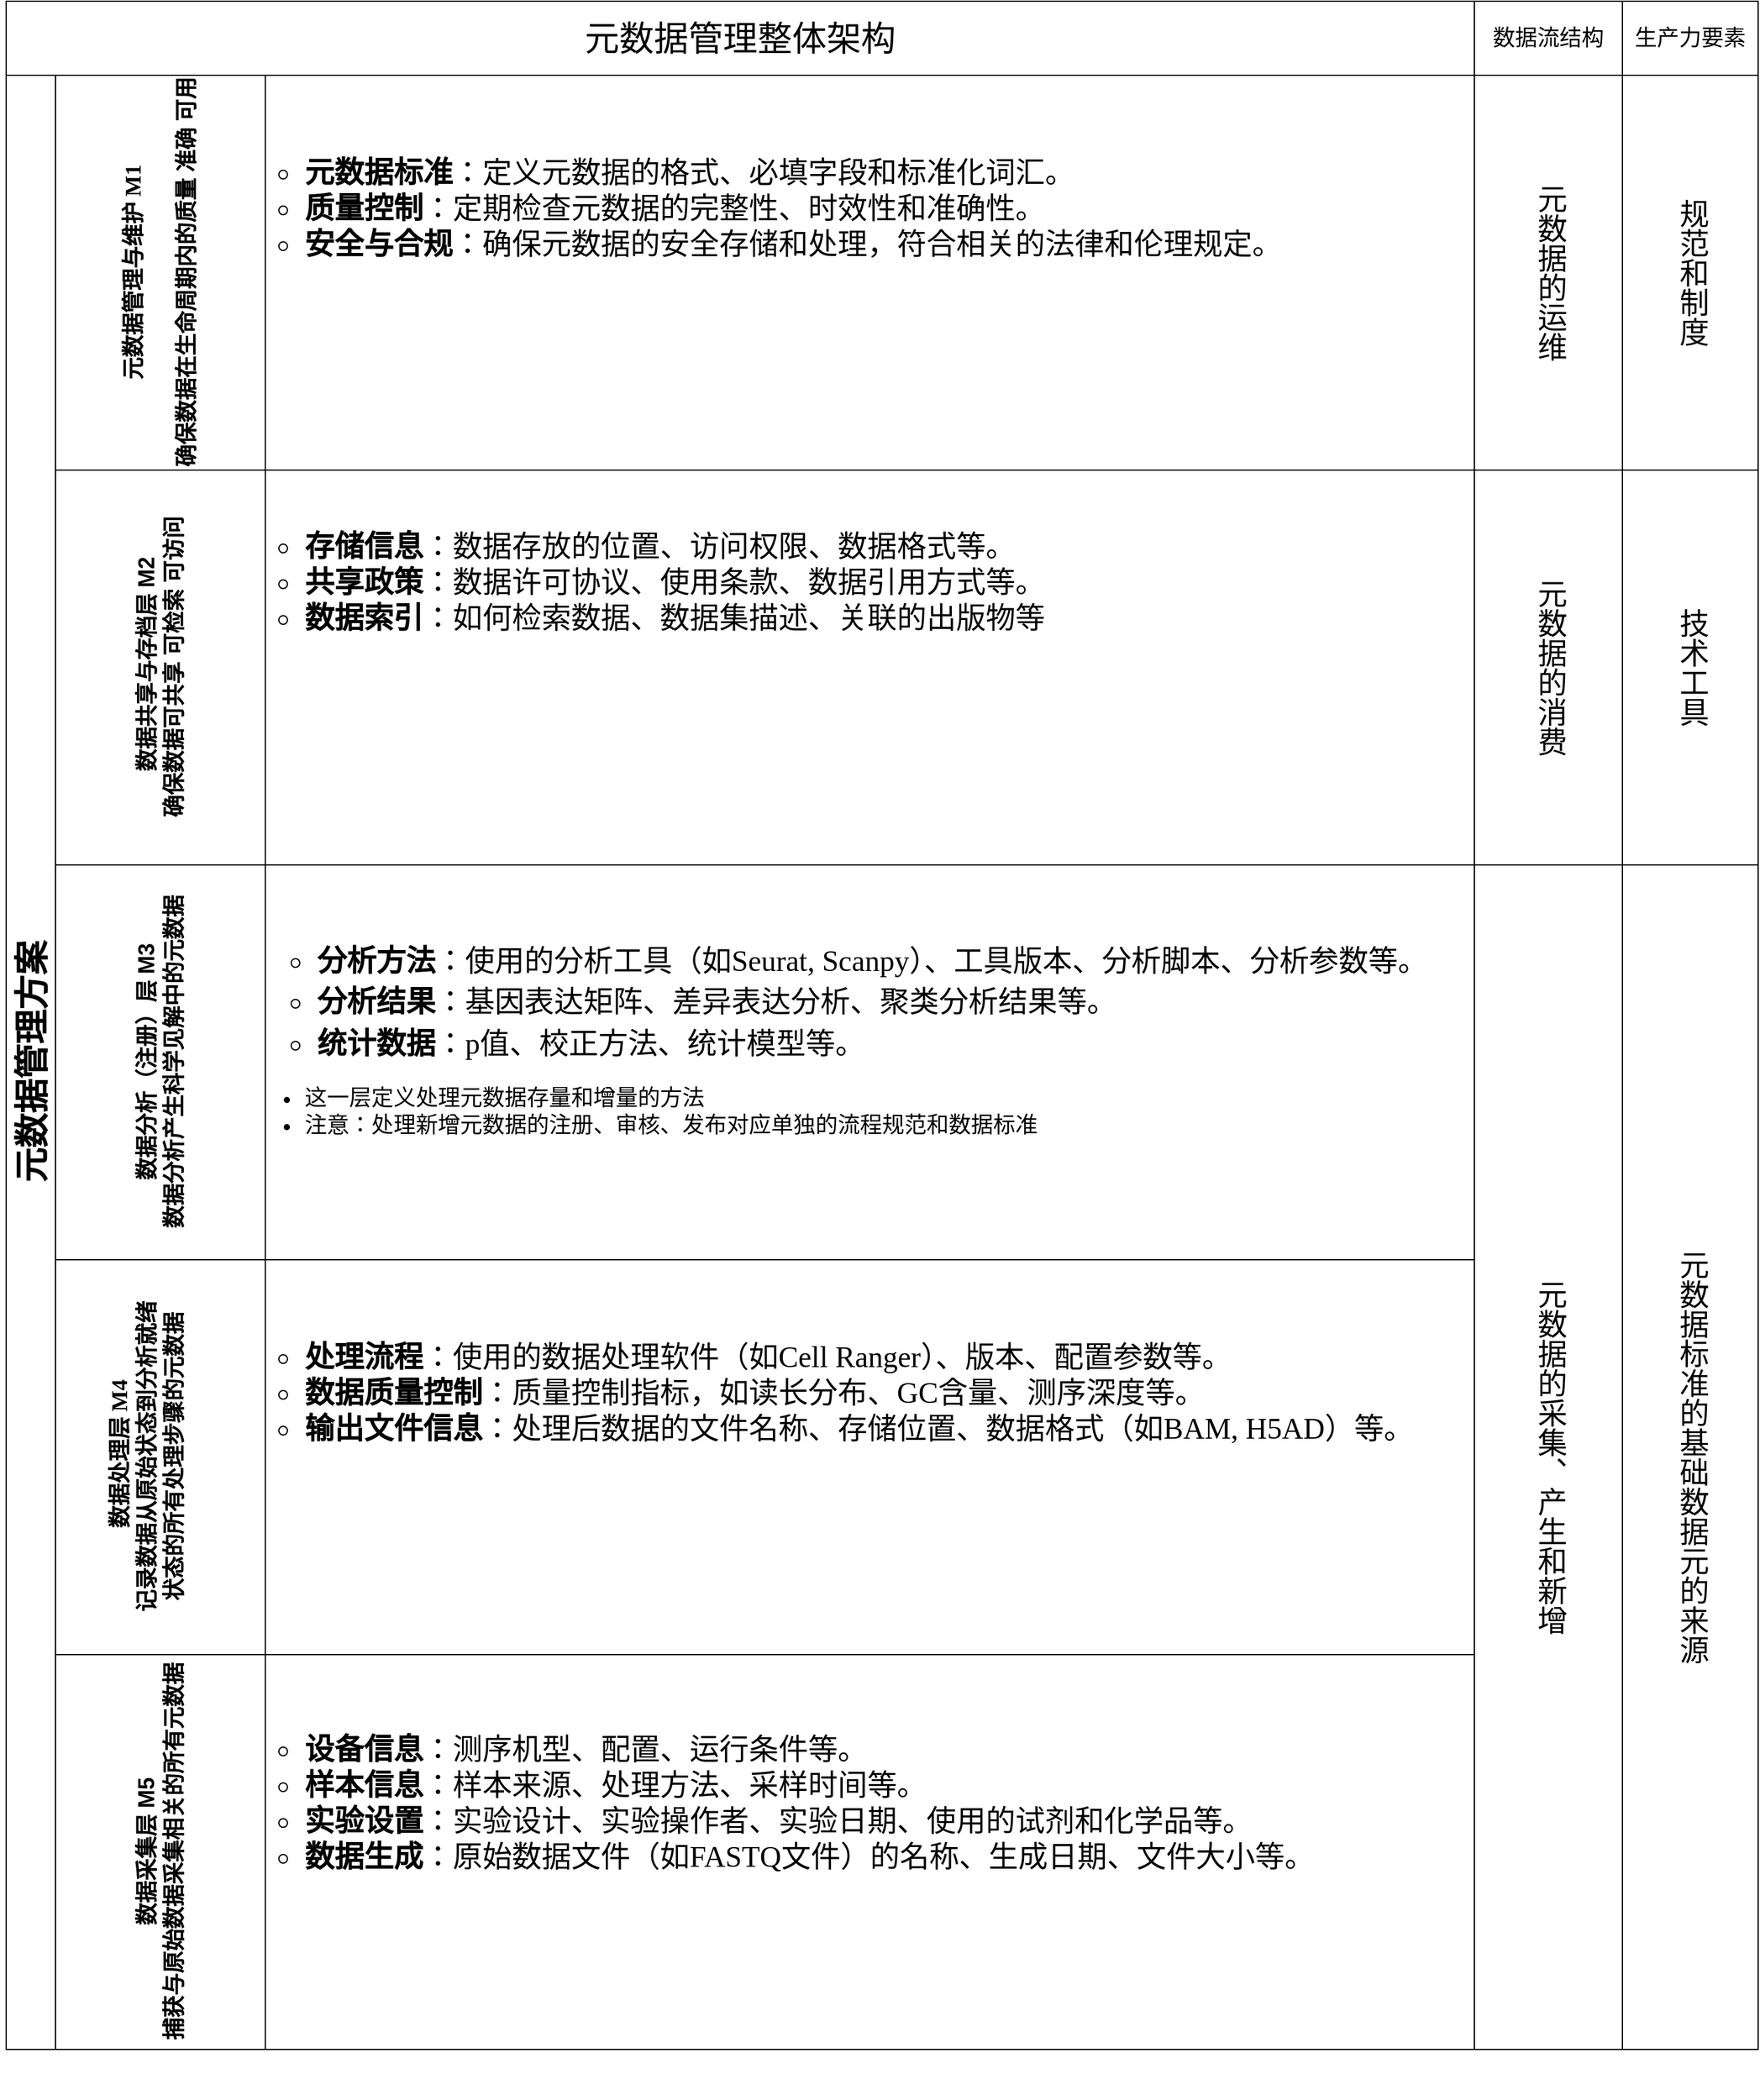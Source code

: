 <mxfile version="24.7.7">
  <diagram id="R2lEEEUBdFMjLlhIrx00" name="Page-1">
    <mxGraphModel grid="1" page="1" gridSize="10" guides="1" tooltips="1" connect="1" arrows="1" fold="1" pageScale="1" pageWidth="850" pageHeight="1100" math="0" shadow="0" extFonts="Permanent Marker^https://fonts.googleapis.com/css?family=Permanent+Marker">
      <root>
        <mxCell id="0" />
        <mxCell id="1" parent="0" />
        <mxCell id="bW0RP_EWTCG6UIoeXrNQ-1" value="元数据管理方案" style="swimlane;childLayout=stackLayout;resizeParent=1;resizeParentMax=0;horizontal=0;startSize=40;horizontalStack=0;html=1;fontSize=28;" vertex="1" parent="1">
          <mxGeometry x="150" y="270" width="1190" height="1600" as="geometry" />
        </mxCell>
        <mxCell id="bW0RP_EWTCG6UIoeXrNQ-2" value="&lt;br style=&quot;font-size: 18px;&quot;&gt;&lt;br style=&quot;font-size: 18px;&quot;&gt;&lt;br style=&quot;font-size: 18px;&quot;&gt;&lt;p style=&quot;margin: 0in; font-family: &amp;quot;Microsoft YaHei&amp;quot;; font-size: 18px;&quot;&gt;&lt;span style=&quot;font-weight: bold; font-size: 18px;&quot;&gt;元数据管理与维护 M1&lt;br style=&quot;font-size: 18px;&quot;&gt;&lt;/span&gt;&lt;/p&gt;&lt;br style=&quot;font-size: 18px;&quot;&gt;确保数据在生命周期内的质量 准确 可用&lt;br style=&quot;font-size: 18px;&quot;&gt;&lt;br style=&quot;font-size: 18px;&quot;&gt;&lt;br style=&quot;font-size: 18px;&quot;&gt;&lt;div style=&quot;font-size: 18px;&quot;&gt;&lt;br style=&quot;font-size: 18px;&quot;&gt;&lt;/div&gt;" style="swimlane;startSize=170;horizontal=0;html=1;fontSize=18;" vertex="1" parent="bW0RP_EWTCG6UIoeXrNQ-1">
          <mxGeometry x="40" width="1150" height="320" as="geometry" />
        </mxCell>
        <mxCell id="bW0RP_EWTCG6UIoeXrNQ-15" value="&lt;div align=&quot;left&quot; style=&quot;font-size: 24px;&quot;&gt;&lt;ul type=&quot;circle&quot; style=&quot;direction: ltr; unicode-bidi: embed; margin-top: 0in; font-size: 24px;&quot;&gt;&lt;li style=&quot;margin-top: 0px; margin-bottom: 0px; vertical-align: middle; font-size: 24px;&quot;&gt;&lt;span style=&quot;font-weight: bold; font-family: &amp;quot;Microsoft YaHei&amp;quot;; font-size: 24px;&quot;&gt;元数据标准&lt;/span&gt;&lt;span style=&quot;font-family: &amp;quot;Microsoft YaHei&amp;quot;; font-size: 24px;&quot;&gt;：定义元数据的格式、必填字段和标准化词汇。&lt;/span&gt;&lt;/li&gt;&lt;li style=&quot;margin-top: 0px; margin-bottom: 0px; vertical-align: middle; font-size: 24px;&quot;&gt;&lt;span style=&quot;font-weight: bold; font-family: &amp;quot;Microsoft YaHei&amp;quot;; font-size: 24px;&quot;&gt;质量控制&lt;/span&gt;&lt;span style=&quot;font-family: &amp;quot;Microsoft YaHei&amp;quot;; font-size: 24px;&quot;&gt;：定期检查元数据的完整性、时效性和准确性。&lt;/span&gt;&lt;/li&gt;&lt;li style=&quot;margin-top: 0px; margin-bottom: 0px; vertical-align: middle; font-size: 24px;&quot;&gt;&lt;span style=&quot;font-weight: bold; font-family: &amp;quot;Microsoft YaHei&amp;quot;; font-size: 24px;&quot;&gt;安全与合规&lt;/span&gt;&lt;span style=&quot;font-family: &amp;quot;Microsoft YaHei&amp;quot;; font-size: 24px;&quot;&gt;：确保元数据的安全存储和处理，符合相关的法律和伦理规定。&lt;/span&gt;&lt;/li&gt;&lt;/ul&gt;&lt;/div&gt;" style="text;html=1;align=left;verticalAlign=middle;resizable=0;points=[];autosize=1;strokeColor=none;fillColor=none;fontSize=24;" vertex="1" parent="bW0RP_EWTCG6UIoeXrNQ-2">
          <mxGeometry x="160" y="55" width="860" height="130" as="geometry" />
        </mxCell>
        <mxCell id="bW0RP_EWTCG6UIoeXrNQ-3" value="&lt;font style=&quot;font-size: 18px;&quot;&gt;&lt;br&gt;&lt;font style=&quot;font-size: 18px;&quot;&gt;&lt;br&gt;&lt;font style=&quot;font-size: 18px;&quot;&gt;&lt;br&gt;&lt;font style=&quot;font-size: 18px;&quot;&gt;&lt;br&gt;&lt;br&gt;&lt;/font&gt;&lt;/font&gt;&lt;/font&gt;&lt;/font&gt;&lt;p style=&quot;margin: 0in; font-size: 18px;&quot;&gt;&lt;font style=&quot;font-size: 18px;&quot;&gt;&lt;span style=&quot;font-weight:bold;font-family:Calibri&quot;&gt;&lt;span style=&quot;mso-spacerun:yes&quot;&gt;&amp;nbsp;&lt;/span&gt;&lt;/span&gt;&lt;span style=&quot;font-weight:bold;&lt;br/&gt;font-family:&amp;quot;Microsoft YaHei&amp;quot;&quot;&gt;数据共享与存档层 M2&lt;/span&gt;&lt;/font&gt;&lt;/p&gt;&lt;p style=&quot;margin: 0in; font-size: 18px;&quot;&gt;&lt;font style=&quot;font-size: 18px;&quot;&gt;&lt;span style=&quot;font-weight:bold;&lt;br/&gt;font-family:&amp;quot;Microsoft YaHei&amp;quot;&quot;&gt;确保数据可共享 可检索 可访问&lt;br&gt;&lt;/span&gt;&lt;/font&gt;&lt;/p&gt;&lt;font style=&quot;font-size: 18px;&quot;&gt;&lt;br&gt;&lt;br&gt;&lt;br&gt;&lt;br&gt;&lt;/font&gt;&lt;div style=&quot;font-size: 18px;&quot;&gt;&lt;font style=&quot;font-size: 18px;&quot;&gt;&lt;br&gt;&lt;/font&gt;&lt;/div&gt;" style="swimlane;startSize=170;horizontal=0;html=1;align=center;verticalAlign=middle;" vertex="1" parent="bW0RP_EWTCG6UIoeXrNQ-1">
          <mxGeometry x="40" y="320" width="1150" height="320" as="geometry" />
        </mxCell>
        <mxCell id="bW0RP_EWTCG6UIoeXrNQ-14" value="&lt;div align=&quot;left&quot; style=&quot;font-size: 24px;&quot;&gt;&lt;ul type=&quot;circle&quot; style=&quot;direction: ltr; unicode-bidi: embed; margin-top: 0in; font-size: 24px;&quot;&gt;&lt;li style=&quot;margin-top: 0px; margin-bottom: 0px; vertical-align: middle; font-size: 24px;&quot;&gt;&lt;span style=&quot;font-weight: bold; font-family: &amp;quot;Microsoft YaHei&amp;quot;; font-size: 24px;&quot;&gt;存储信息&lt;/span&gt;&lt;span style=&quot;font-family: &amp;quot;Microsoft YaHei&amp;quot;; font-size: 24px;&quot;&gt;：数据存放的位置、访问权限、数据格式等。&lt;/span&gt;&lt;/li&gt;&lt;li style=&quot;margin-top: 0px; margin-bottom: 0px; vertical-align: middle; font-size: 24px;&quot;&gt;&lt;span style=&quot;font-weight: bold; font-family: &amp;quot;Microsoft YaHei&amp;quot;; font-size: 24px;&quot;&gt;共享政策&lt;/span&gt;&lt;span style=&quot;font-family: &amp;quot;Microsoft YaHei&amp;quot;; font-size: 24px;&quot;&gt;：数据许可协议、使用条款、数据引用方式等。&lt;/span&gt;&lt;/li&gt;&lt;li style=&quot;margin-top: 0px; margin-bottom: 0px; vertical-align: middle; font-size: 24px;&quot;&gt;&lt;span style=&quot;font-weight: bold; font-family: &amp;quot;Microsoft YaHei&amp;quot;; font-size: 24px;&quot;&gt;数据索引&lt;/span&gt;&lt;span style=&quot;font-family: &amp;quot;Microsoft YaHei&amp;quot;; font-size: 24px;&quot;&gt;：如何检索数据、数据集描述、关联的出版物等&lt;/span&gt;&lt;/li&gt;&lt;/ul&gt;&lt;/div&gt;" style="text;html=1;align=left;verticalAlign=middle;resizable=0;points=[];autosize=1;strokeColor=none;fillColor=none;fontSize=24;" vertex="1" parent="bW0RP_EWTCG6UIoeXrNQ-3">
          <mxGeometry x="160" y="37.5" width="660" height="130" as="geometry" />
        </mxCell>
        <mxCell id="bW0RP_EWTCG6UIoeXrNQ-4" value="&lt;div style=&quot;font-size: 18px;&quot;&gt;数据分析（注册）层 M3&lt;/div&gt;&lt;div style=&quot;font-size: 18px;&quot;&gt;数据分析产生科学见解中的元数据&lt;br style=&quot;font-size: 18px;&quot;&gt;&lt;/div&gt;" style="swimlane;startSize=170;horizontal=0;html=1;fontSize=18;" vertex="1" parent="bW0RP_EWTCG6UIoeXrNQ-1">
          <mxGeometry x="40" y="640" width="1150" height="320" as="geometry" />
        </mxCell>
        <mxCell id="bW0RP_EWTCG6UIoeXrNQ-9" value="&lt;div align=&quot;left&quot; style=&quot;font-size: 24px;&quot;&gt;&lt;ul type=&quot;circle&quot; style=&quot;direction: ltr; unicode-bidi: embed; margin-top: 0in; line-height: 70%; font-size: 24px;&quot;&gt; &lt;li style=&quot;margin-top: 0px; margin-bottom: 0px; vertical-align: middle; font-size: 24px;&quot;&gt;&lt;font style=&quot;font-size: 24px;&quot;&gt;&lt;span style=&quot;font-weight: bold; font-family: &amp;quot;Microsoft YaHei&amp;quot;; font-size: 24px;&quot;&gt;分析方法&lt;/span&gt;&lt;span style=&quot;font-family: &amp;quot;Microsoft YaHei&amp;quot;; font-size: 24px;&quot;&gt;：使用的分析工具（如&lt;/span&gt;&lt;span style=&quot;font-family: Calibri; font-size: 24px;&quot;&gt;Seurat, Scanpy&lt;/span&gt;&lt;span style=&quot;font-family: &amp;quot;Microsoft YaHei&amp;quot;; font-size: 24px;&quot;&gt;）、工具版本、分析脚本、分析参数等。&lt;/span&gt;&lt;/font&gt;&lt;/li&gt;&lt;font style=&quot;font-size: 24px;&quot;&gt;&lt;br style=&quot;font-size: 24px;&quot;&gt;&lt;/font&gt; &lt;li style=&quot;margin-top: 0px; margin-bottom: 0px; vertical-align: middle; font-size: 24px;&quot;&gt;&lt;font style=&quot;font-size: 24px;&quot;&gt;&lt;span style=&quot;font-weight: bold; font-family: &amp;quot;Microsoft YaHei&amp;quot;; font-size: 24px;&quot;&gt;分析结果&lt;/span&gt;&lt;span style=&quot;font-family: &amp;quot;Microsoft YaHei&amp;quot;; font-size: 24px;&quot;&gt;：基因表达矩阵、差异表达分析、聚类分析结果等。&lt;/span&gt;&lt;/font&gt;&lt;/li&gt;&lt;font style=&quot;font-size: 24px;&quot;&gt;&lt;br style=&quot;font-size: 24px;&quot;&gt;&lt;/font&gt; &lt;li style=&quot;margin-top: 0px; margin-bottom: 0px; vertical-align: middle; font-size: 24px;&quot;&gt;&lt;font style=&quot;font-size: 24px;&quot;&gt;&lt;span style=&quot;font-weight: bold; font-family: &amp;quot;Microsoft YaHei&amp;quot;; font-size: 24px;&quot;&gt;统计数据&lt;/span&gt;&lt;span style=&quot;font-family: &amp;quot;Microsoft YaHei&amp;quot;; font-size: 24px;&quot;&gt;：&lt;/span&gt;&lt;span style=&quot;font-family: Calibri; font-size: 24px;&quot;&gt;p&lt;/span&gt;&lt;span style=&quot;font-family: &amp;quot;Microsoft YaHei&amp;quot;; font-size: 24px;&quot;&gt;值、校正方法、统计模型等。&lt;/span&gt;&lt;/font&gt;&lt;/li&gt;&lt;/ul&gt;&lt;/div&gt;" style="text;html=1;align=left;verticalAlign=middle;resizable=0;points=[];autosize=1;strokeColor=none;fillColor=none;fontSize=24;" vertex="1" parent="bW0RP_EWTCG6UIoeXrNQ-4">
          <mxGeometry x="170" y="57.5" width="1000" height="130" as="geometry" />
        </mxCell>
        <mxCell id="bW0RP_EWTCG6UIoeXrNQ-13" value="&lt;ul style=&quot;font-size: 18px;&quot;&gt;&lt;li align=&quot;left&quot; style=&quot;font-size: 18px;&quot;&gt;这一层定义处理元数据存量和增量的方法&lt;/li&gt;&lt;li align=&quot;left&quot; style=&quot;font-size: 18px;&quot;&gt;注意：处理新增元数据的注册、审核、发布对应单独的流程规范和数据标准&lt;br&gt;&lt;/li&gt;&lt;/ul&gt;" style="text;html=1;align=left;verticalAlign=middle;resizable=0;points=[];autosize=1;strokeColor=none;fillColor=none;fontSize=18;" vertex="1" parent="bW0RP_EWTCG6UIoeXrNQ-4">
          <mxGeometry x="160" y="150" width="660" height="100" as="geometry" />
        </mxCell>
        <mxCell id="bW0RP_EWTCG6UIoeXrNQ-6" value="&lt;font style=&quot;font-size: 18px;&quot;&gt;&lt;br style=&quot;font-size: 18px;&quot;&gt;&lt;/font&gt;&lt;p style=&quot;margin: 0in; font-size: 18px;&quot;&gt;&lt;font style=&quot;font-size: 18px;&quot;&gt;&lt;span style=&quot;font-weight: bold; font-family: Calibri; font-size: 18px;&quot;&gt;&amp;nbsp;&lt;/span&gt;&lt;span style=&quot;font-family: &amp;quot;Microsoft YaHei&amp;quot;; font-size: 18px;&quot;&gt;数据处理层 M4&lt;/span&gt;&lt;/font&gt;&lt;/p&gt;&lt;p style=&quot;margin: 0in; font-size: 18px;&quot;&gt;&lt;font style=&quot;font-size: 18px;&quot;&gt;记录数据从原始状态到分析就绪&lt;/font&gt;&lt;/p&gt;&lt;p style=&quot;margin: 0in; font-size: 18px;&quot;&gt;&lt;font style=&quot;font-size: 18px;&quot;&gt;状态的所有处理步骤的元数据&lt;/font&gt;&lt;/p&gt;&lt;font style=&quot;font-size: 18px;&quot;&gt;&lt;br style=&quot;font-size: 18px;&quot;&gt;&lt;/font&gt;&lt;div style=&quot;font-size: 18px;&quot;&gt;&lt;font style=&quot;font-size: 18px;&quot;&gt;&lt;br style=&quot;font-size: 18px;&quot;&gt;&lt;/font&gt;&lt;/div&gt;" style="swimlane;startSize=170;horizontal=0;html=1;fontSize=18;" vertex="1" parent="bW0RP_EWTCG6UIoeXrNQ-1">
          <mxGeometry x="40" y="960" width="1150" height="320" as="geometry" />
        </mxCell>
        <mxCell id="bW0RP_EWTCG6UIoeXrNQ-8" value="&lt;div align=&quot;left&quot; style=&quot;font-size: 24px;&quot;&gt;&lt;ul type=&quot;circle&quot; style=&quot;direction: ltr; unicode-bidi: embed; margin-top: 0in; font-size: 24px;&quot;&gt;&lt;li style=&quot;margin-top: 0px; margin-bottom: 0px; vertical-align: middle; font-size: 24px;&quot;&gt;&lt;span style=&quot;font-weight: bold; font-family: &amp;quot;Microsoft YaHei&amp;quot;; font-size: 24px;&quot;&gt;处理流程&lt;/span&gt;&lt;span style=&quot;font-family: &amp;quot;Microsoft YaHei&amp;quot;; font-size: 24px;&quot;&gt;：使用的数据处理软件（如&lt;/span&gt;&lt;span style=&quot;font-family: Calibri; font-size: 24px;&quot;&gt;Cell Ranger&lt;/span&gt;&lt;span style=&quot;font-family: &amp;quot;Microsoft YaHei&amp;quot;; font-size: 24px;&quot;&gt;）、版本、配置参数等。&lt;/span&gt;&lt;/li&gt;&lt;li style=&quot;margin-top: 0px; margin-bottom: 0px; vertical-align: middle; font-size: 24px;&quot;&gt;&lt;span style=&quot;font-weight: bold; font-family: &amp;quot;Microsoft YaHei&amp;quot;; font-size: 24px;&quot;&gt;数据质量控制&lt;/span&gt;&lt;span style=&quot;font-family: &amp;quot;Microsoft YaHei&amp;quot;; font-size: 24px;&quot;&gt;：质量控制指标，如读长分布、&lt;/span&gt;&lt;span style=&quot;font-family: Calibri; font-size: 24px;&quot;&gt;GC&lt;/span&gt;&lt;span style=&quot;font-family: &amp;quot;Microsoft YaHei&amp;quot;; font-size: 24px;&quot;&gt;含量、测序深度等。&lt;/span&gt;&lt;/li&gt;&lt;li style=&quot;margin-top: 0px; margin-bottom: 0px; vertical-align: middle; font-size: 24px;&quot;&gt;&lt;span style=&quot;font-weight: bold; font-family: &amp;quot;Microsoft YaHei&amp;quot;; font-size: 24px;&quot;&gt;输出文件信息&lt;/span&gt;&lt;span style=&quot;font-family: &amp;quot;Microsoft YaHei&amp;quot;; font-size: 24px;&quot;&gt;：处理后数据的文件名称、存储位置、数据格式（如&lt;/span&gt;&lt;span style=&quot;font-family: Calibri; font-size: 24px;&quot;&gt;BAM, H5AD&lt;/span&gt;&lt;span style=&quot;font-family: &amp;quot;Microsoft YaHei&amp;quot;; font-size: 24px;&quot;&gt;）等。&lt;/span&gt;&lt;/li&gt;&lt;/ul&gt;&lt;/div&gt;" style="text;html=1;align=left;verticalAlign=middle;resizable=0;points=[];autosize=1;strokeColor=none;fillColor=none;fontSize=24;" vertex="1" parent="bW0RP_EWTCG6UIoeXrNQ-6">
          <mxGeometry x="160" y="55" width="960" height="130" as="geometry" />
        </mxCell>
        <mxCell id="bW0RP_EWTCG6UIoeXrNQ-5" value="&lt;div style=&quot;font-size: 18px;&quot;&gt; 数据采集层 M5&lt;/div&gt;&lt;div style=&quot;font-size: 18px;&quot;&gt;捕获与原始数据采集相关的所有元数据&lt;/div&gt;" style="swimlane;startSize=170;horizontal=0;html=1;fontSize=18;" vertex="1" parent="bW0RP_EWTCG6UIoeXrNQ-1">
          <mxGeometry x="40" y="1280" width="1150" height="320" as="geometry" />
        </mxCell>
        <mxCell id="bW0RP_EWTCG6UIoeXrNQ-7" value="&lt;div align=&quot;left&quot; style=&quot;font-size: 24px;&quot;&gt;&lt;br style=&quot;font-size: 24px;&quot;&gt;&lt;ul type=&quot;circle&quot; style=&quot;direction: ltr; unicode-bidi: embed; margin-top: 0in; font-size: 24px;&quot;&gt;&lt;li style=&quot;margin-top: 0px; margin-bottom: 0px; vertical-align: middle; font-size: 24px;&quot;&gt;&lt;div style=&quot;font-size: 24px;&quot;&gt;&lt;span style=&quot;font-weight: bold; font-family: &amp;quot;Microsoft YaHei&amp;quot;; font-size: 24px;&quot;&gt;设备信息&lt;/span&gt;&lt;span style=&quot;font-family: &amp;quot;Microsoft YaHei&amp;quot;; font-size: 24px;&quot;&gt;：测序机型、配置、运行条件等。&lt;/span&gt;&lt;/div&gt;&lt;/li&gt;&lt;li style=&quot;margin-top: 0px; margin-bottom: 0px; vertical-align: middle; font-size: 24px;&quot;&gt;&lt;span style=&quot;font-weight: bold; font-family: &amp;quot;Microsoft YaHei&amp;quot;; font-size: 24px;&quot;&gt;样本信息&lt;/span&gt;&lt;span style=&quot;font-family: &amp;quot;Microsoft YaHei&amp;quot;; font-size: 24px;&quot;&gt;：样本来源、处理方法、采样时间等。&lt;/span&gt;&lt;/li&gt;&lt;li style=&quot;margin-top: 0px; margin-bottom: 0px; vertical-align: middle; font-size: 24px;&quot;&gt;&lt;span style=&quot;font-weight: bold; font-family: &amp;quot;Microsoft YaHei&amp;quot;; font-size: 24px;&quot;&gt;实验设置&lt;/span&gt;&lt;span style=&quot;font-family: &amp;quot;Microsoft YaHei&amp;quot;; font-size: 24px;&quot;&gt;：实验设计、实验操作者、实验日期、使用的试剂和化学品等。&lt;/span&gt;&lt;/li&gt;&lt;li style=&quot;margin-top: 0px; margin-bottom: 0px; vertical-align: middle; font-size: 24px;&quot;&gt;&lt;span style=&quot;font-weight: bold; font-family: &amp;quot;Microsoft YaHei&amp;quot;; font-size: 24px;&quot;&gt;数据生成&lt;/span&gt;&lt;span style=&quot;font-family: &amp;quot;Microsoft YaHei&amp;quot;; font-size: 24px;&quot;&gt;：原始数据文件（如&lt;/span&gt;&lt;span style=&quot;font-family: Calibri; font-size: 24px;&quot;&gt;FASTQ&lt;/span&gt;&lt;span style=&quot;font-family: &amp;quot;Microsoft YaHei&amp;quot;; font-size: 24px;&quot;&gt;文件）的名称、生成日期、文件大小等。&lt;/span&gt;&lt;/li&gt;&lt;/ul&gt;&lt;br style=&quot;font-size: 24px;&quot;&gt;&lt;br style=&quot;font-size: 24px;&quot;&gt;&lt;br style=&quot;font-size: 24px;&quot;&gt;&lt;br style=&quot;font-size: 24px;&quot;&gt;&lt;/div&gt;&lt;div align=&quot;left&quot; style=&quot;font-size: 24px;&quot;&gt;&lt;br style=&quot;font-size: 24px;&quot;&gt;&lt;/div&gt;" style="text;html=1;align=left;verticalAlign=middle;resizable=0;points=[];autosize=1;strokeColor=none;fillColor=none;fontSize=24;" vertex="1" parent="bW0RP_EWTCG6UIoeXrNQ-5">
          <mxGeometry x="160" y="20" width="890" height="340" as="geometry" />
        </mxCell>
        <mxCell id="bW0RP_EWTCG6UIoeXrNQ-16" value="元数据的采集、产生和新增" style="rounded=0;whiteSpace=wrap;html=1;fontSize=24;textDirection=vertical-lr;" vertex="1" parent="1">
          <mxGeometry x="1340" y="910" width="120" height="960" as="geometry" />
        </mxCell>
        <mxCell id="bW0RP_EWTCG6UIoeXrNQ-17" value="元数据的消费" style="rounded=0;whiteSpace=wrap;html=1;textDirection=vertical-lr;fontSize=24;" vertex="1" parent="1">
          <mxGeometry x="1340" y="590" width="120" height="320" as="geometry" />
        </mxCell>
        <mxCell id="bW0RP_EWTCG6UIoeXrNQ-18" value="元数据的运维" style="rounded=0;whiteSpace=wrap;html=1;textDirection=vertical-lr;fontSize=24;" vertex="1" parent="1">
          <mxGeometry x="1340" y="270" width="120" height="320" as="geometry" />
        </mxCell>
        <mxCell id="bW0RP_EWTCG6UIoeXrNQ-19" value="元数据标准的基础数据元的来源" style="rounded=0;whiteSpace=wrap;html=1;textDirection=vertical-lr;fontSize=24;" vertex="1" parent="1">
          <mxGeometry x="1460" y="910" width="110" height="960" as="geometry" />
        </mxCell>
        <mxCell id="bW0RP_EWTCG6UIoeXrNQ-20" value="技术工具" style="rounded=0;whiteSpace=wrap;html=1;textDirection=vertical-lr;fontSize=24;" vertex="1" parent="1">
          <mxGeometry x="1460" y="590" width="110" height="320" as="geometry" />
        </mxCell>
        <mxCell id="bW0RP_EWTCG6UIoeXrNQ-21" value="规范和制度" style="rounded=0;whiteSpace=wrap;html=1;textDirection=vertical-lr;fontSize=24;" vertex="1" parent="1">
          <mxGeometry x="1460" y="270" width="110" height="320" as="geometry" />
        </mxCell>
        <mxCell id="bW0RP_EWTCG6UIoeXrNQ-23" value="数据流结构" style="rounded=0;whiteSpace=wrap;html=1;fontSize=18;" vertex="1" parent="1">
          <mxGeometry x="1340" y="210" width="120" height="60" as="geometry" />
        </mxCell>
        <mxCell id="bW0RP_EWTCG6UIoeXrNQ-24" value="生产力要素" style="rounded=0;whiteSpace=wrap;html=1;fontSize=18;" vertex="1" parent="1">
          <mxGeometry x="1460" y="210" width="110" height="60" as="geometry" />
        </mxCell>
        <mxCell id="bW0RP_EWTCG6UIoeXrNQ-25" value="元数据管理整体架构" style="rounded=0;whiteSpace=wrap;html=1;fontSize=28;" vertex="1" parent="1">
          <mxGeometry x="150" y="210" width="1190" height="60" as="geometry" />
        </mxCell>
      </root>
    </mxGraphModel>
  </diagram>
</mxfile>

